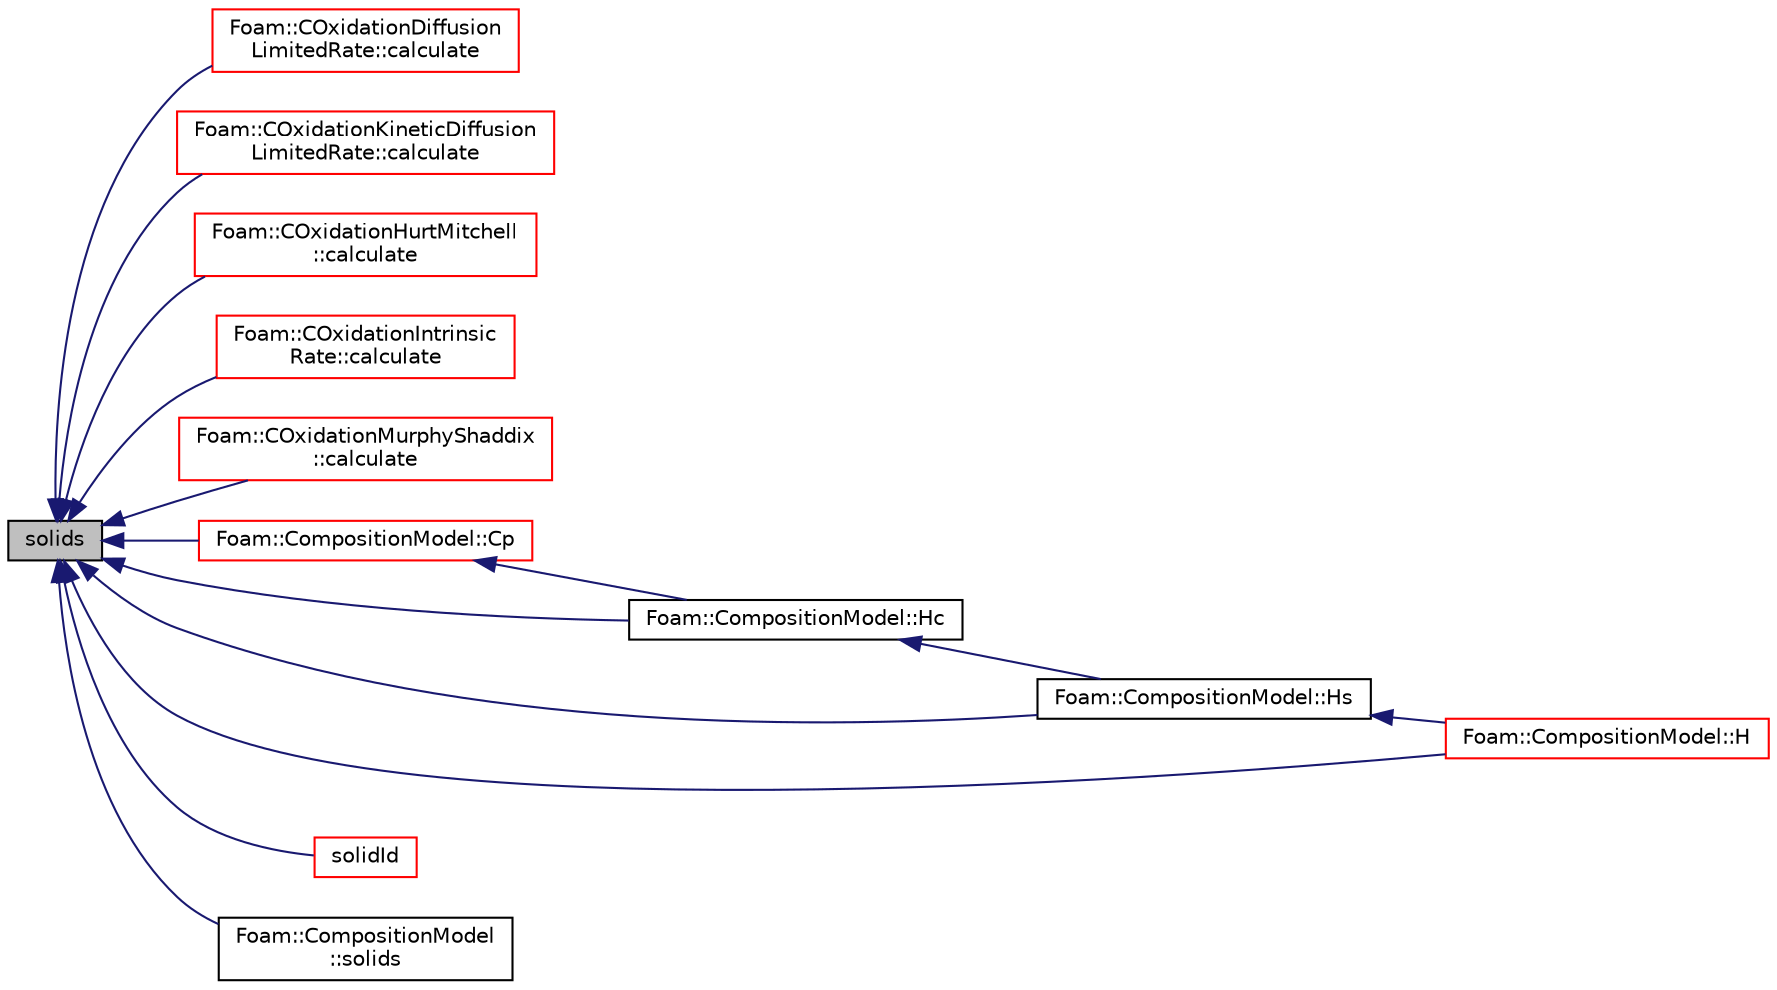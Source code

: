 digraph "solids"
{
  bgcolor="transparent";
  edge [fontname="Helvetica",fontsize="10",labelfontname="Helvetica",labelfontsize="10"];
  node [fontname="Helvetica",fontsize="10",shape=record];
  rankdir="LR";
  Node1 [label="solids",height=0.2,width=0.4,color="black", fillcolor="grey75", style="filled", fontcolor="black"];
  Node1 -> Node2 [dir="back",color="midnightblue",fontsize="10",style="solid",fontname="Helvetica"];
  Node2 [label="Foam::COxidationDiffusion\lLimitedRate::calculate",height=0.2,width=0.4,color="red",URL="$a00423.html#ac3abbf197ea5002110eb4bc9cc7cee7f",tooltip="Update surface reactions. "];
  Node1 -> Node3 [dir="back",color="midnightblue",fontsize="10",style="solid",fontname="Helvetica"];
  Node3 [label="Foam::COxidationKineticDiffusion\lLimitedRate::calculate",height=0.2,width=0.4,color="red",URL="$a00426.html#ac3abbf197ea5002110eb4bc9cc7cee7f",tooltip="Update surface reactions. "];
  Node1 -> Node4 [dir="back",color="midnightblue",fontsize="10",style="solid",fontname="Helvetica"];
  Node4 [label="Foam::COxidationHurtMitchell\l::calculate",height=0.2,width=0.4,color="red",URL="$a00424.html#ac3abbf197ea5002110eb4bc9cc7cee7f",tooltip="Update surface reactions. "];
  Node1 -> Node5 [dir="back",color="midnightblue",fontsize="10",style="solid",fontname="Helvetica"];
  Node5 [label="Foam::COxidationIntrinsic\lRate::calculate",height=0.2,width=0.4,color="red",URL="$a00425.html#ac3abbf197ea5002110eb4bc9cc7cee7f",tooltip="Update surface reactions. "];
  Node1 -> Node6 [dir="back",color="midnightblue",fontsize="10",style="solid",fontname="Helvetica"];
  Node6 [label="Foam::COxidationMurphyShaddix\l::calculate",height=0.2,width=0.4,color="red",URL="$a00427.html#ac3abbf197ea5002110eb4bc9cc7cee7f",tooltip="Update surface reactions. "];
  Node1 -> Node7 [dir="back",color="midnightblue",fontsize="10",style="solid",fontname="Helvetica"];
  Node7 [label="Foam::CompositionModel::Cp",height=0.2,width=0.4,color="red",URL="$a00328.html#a3063f4507c05978b5d0b2ac54b5438b1",tooltip="Return specific heat caoacity for the phase phaseI. "];
  Node7 -> Node8 [dir="back",color="midnightblue",fontsize="10",style="solid",fontname="Helvetica"];
  Node8 [label="Foam::CompositionModel::Hc",height=0.2,width=0.4,color="black",URL="$a00328.html#a7939e2549fcd9dfac390608313d89688",tooltip="Return chemical enthalpy for the phase phaseI. "];
  Node8 -> Node9 [dir="back",color="midnightblue",fontsize="10",style="solid",fontname="Helvetica"];
  Node9 [label="Foam::CompositionModel::Hs",height=0.2,width=0.4,color="black",URL="$a00328.html#a236b3c220fd5d0c2e3f2827e8fc9bc58",tooltip="Return sensible enthalpy for the phase phaseI. "];
  Node9 -> Node10 [dir="back",color="midnightblue",fontsize="10",style="solid",fontname="Helvetica"];
  Node10 [label="Foam::CompositionModel::H",height=0.2,width=0.4,color="red",URL="$a00328.html#a338a3d5a8c759d9c5263d7c2fa4053c7",tooltip="Return total enthalpy for the phase phaseI. "];
  Node1 -> Node10 [dir="back",color="midnightblue",fontsize="10",style="solid",fontname="Helvetica"];
  Node1 -> Node8 [dir="back",color="midnightblue",fontsize="10",style="solid",fontname="Helvetica"];
  Node1 -> Node9 [dir="back",color="midnightblue",fontsize="10",style="solid",fontname="Helvetica"];
  Node1 -> Node11 [dir="back",color="midnightblue",fontsize="10",style="solid",fontname="Helvetica"];
  Node11 [label="solidId",height=0.2,width=0.4,color="red",URL="$a02408.html#a61bc09e964d35c039d64b458f0e4e023",tooltip="Index of solid component. "];
  Node1 -> Node12 [dir="back",color="midnightblue",fontsize="10",style="solid",fontname="Helvetica"];
  Node12 [label="Foam::CompositionModel\l::solids",height=0.2,width=0.4,color="black",URL="$a00328.html#a2b213177f2f399947e0665a223a4001f",tooltip="Return the global (additional) solids. "];
}

